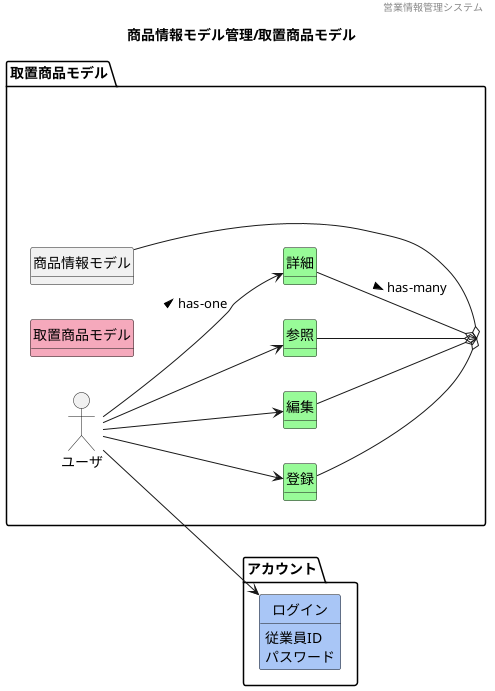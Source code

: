 @startuml ../images/商品情報モデル管理/取置商品モデル
' ヘッダー
header 営業情報管理システム
' タイトル
title 商品情報モデル管理/取置商品モデル
' 
hide circle
' 
hide method
left to right direction

package "アカウント"{
    class "ログイン" #A9C6F6

}

package "取置商品モデル" {
    'ユーザや外部システム
    mix_actor "ユーザ"
    class "登録" #98fb98
    class "編集" #98fb98
    class "参照" #98fb98
    class "詳細" #98fb98
    class "取置商品モデル" #F5A9BC
    class "商品情報モデル"
}
    ' package "マスタ管理"{
    '     ' package ""{}
    '     ' package ""{}
    '     ' package ""{}
    '     }

    'モデル同士の関係
    ユーザ --> 参照
    ユーザ --> 登録
    ユーザ --> 編集
    ユーザ --> 詳細 : > has-one
    ユーザ --> ログイン
    参照 --o 取置商品モデル
    登録 --o 取置商品モデル
    編集 --o 取置商品モデル
    詳細 --o 取置商品モデル : > has-many
    取置商品モデル o-- 商品情報モデル
    ' 取置商品モデル -down- マスタ管理

    'ドメインクラスの属性
    取置商品モデル : 取置商品ID[FK]
    取置商品モデル : 商品コード
    取置商品モデル : 店舗ID[FK]
    取置商品モデル : 予約者氏名
    取置商品モデル : 連絡先
    取置商品モデル : 予約日時
    取置商品モデル : 最終更新日時


    ' 商品情報モデル : 型番
    ' 商品情報モデル : 商品コード
    ' 商品情報モデル : JANコード
    ' 商品情報モデル : 商品画像
    ' 商品情報モデル : 在庫場所
    ' 商品情報モデル : カテゴリ
    ' 商品情報モデル : 仕入価格
    ログイン : 従業員ID
    ログイン : パスワード




@enduml
